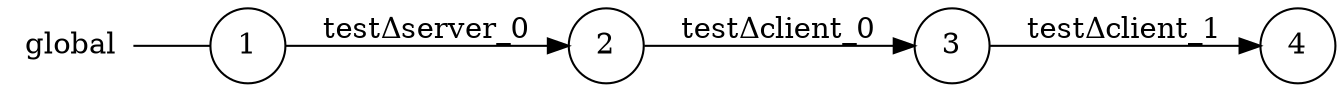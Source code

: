 digraph global {
	rankdir="LR";
	n_0 [label="global", shape="plaintext"];
	n_1 [id="1", shape=circle, label="1"];
	n_0 -> n_1 [arrowhead=none];
	n_2 [id="2", shape=circle, label="2"];
	n_3 [id="4", shape=circle, label="4"];
	n_4 [id="3", shape=circle, label="3"];

	n_1 -> n_2 [id="[$e|0]", label="testΔserver_0"];
	n_4 -> n_3 [id="[$e|2]", label="testΔclient_1"];
	n_2 -> n_4 [id="[$e|1]", label="testΔclient_0"];
}
